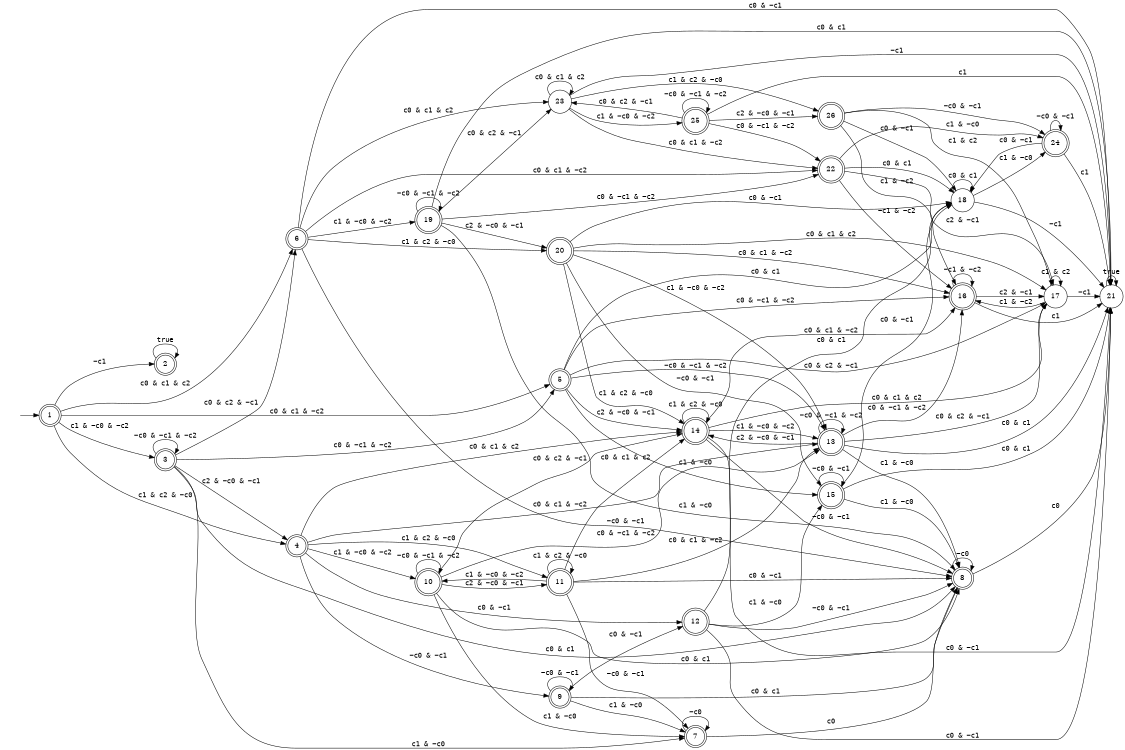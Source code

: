 digraph MONA_DFA {
 rankdir = LR;
 center = true;
 size = "7.5,10.5";
 edge [fontname = Courier];
 node [height = .5, width = .5];
 node [shape = doublecircle]; 1; 2; 3; 4; 5; 6; 7; 8; 9; 10; 11; 12; 13; 14; 15; 16; 19; 20; 22; 24; 25; 26;
 node [shape = circle]; 1;
 init [shape = plaintext, label = ""];
 init -> 1;
 1 -> 2 [label="~c1"];
 1 -> 3 [label="c1 & ~c0 & ~c2"];
 1 -> 4 [label="c1 & c2 & ~c0"];
 1 -> 5 [label="c0 & c1 & ~c2"];
 1 -> 6 [label="c0 & c1 & c2"];
 2 -> 2 [label="true"];
 3 -> 3 [label="~c0 & ~c1 & ~c2"];
 3 -> 4 [label="c2 & ~c0 & ~c1"];
 3 -> 7 [label="c1 & ~c0"];
 3 -> 5 [label="c0 & ~c1 & ~c2"];
 3 -> 6 [label="c0 & c2 & ~c1"];
 3 -> 8 [label="c0 & c1"];
 4 -> 9 [label="~c0 & ~c1"];
 4 -> 10 [label="c1 & ~c0 & ~c2"];
 4 -> 11 [label="c1 & c2 & ~c0"];
 4 -> 12 [label="c0 & ~c1"];
 4 -> 13 [label="c0 & c1 & ~c2"];
 4 -> 14 [label="c0 & c1 & c2"];
 5 -> 13 [label="~c0 & ~c1 & ~c2"];
 5 -> 14 [label="c2 & ~c0 & ~c1"];
 5 -> 15 [label="c1 & ~c0"];
 5 -> 16 [label="c0 & ~c1 & ~c2"];
 5 -> 17 [label="c0 & c2 & ~c1"];
 5 -> 18 [label="c0 & c1"];
 6 -> 8 [label="~c0 & ~c1"];
 6 -> 19 [label="c1 & ~c0 & ~c2"];
 6 -> 20 [label="c1 & c2 & ~c0"];
 6 -> 21 [label="c0 & ~c1"];
 6 -> 22 [label="c0 & c1 & ~c2"];
 6 -> 23 [label="c0 & c1 & c2"];
 7 -> 7 [label="~c0"];
 7 -> 8 [label="c0"];
 8 -> 8 [label="~c0"];
 8 -> 21 [label="c0"];
 9 -> 9 [label="~c0 & ~c1"];
 9 -> 7 [label="c1 & ~c0"];
 9 -> 12 [label="c0 & ~c1"];
 9 -> 8 [label="c0 & c1"];
 10 -> 10 [label="~c0 & ~c1 & ~c2"];
 10 -> 11 [label="c2 & ~c0 & ~c1"];
 10 -> 7 [label="c1 & ~c0"];
 10 -> 13 [label="c0 & ~c1 & ~c2"];
 10 -> 14 [label="c0 & c2 & ~c1"];
 10 -> 8 [label="c0 & c1"];
 11 -> 7 [label="~c0 & ~c1"];
 11 -> 10 [label="c1 & ~c0 & ~c2"];
 11 -> 11 [label="c1 & c2 & ~c0"];
 11 -> 8 [label="c0 & ~c1"];
 11 -> 13 [label="c0 & c1 & ~c2"];
 11 -> 14 [label="c0 & c1 & c2"];
 12 -> 8 [label="~c0 & ~c1"];
 12 -> 15 [label="c1 & ~c0"];
 12 -> 21 [label="c0 & ~c1"];
 12 -> 18 [label="c0 & c1"];
 13 -> 13 [label="~c0 & ~c1 & ~c2"];
 13 -> 14 [label="c2 & ~c0 & ~c1"];
 13 -> 8 [label="c1 & ~c0"];
 13 -> 16 [label="c0 & ~c1 & ~c2"];
 13 -> 17 [label="c0 & c2 & ~c1"];
 13 -> 21 [label="c0 & c1"];
 14 -> 8 [label="~c0 & ~c1"];
 14 -> 13 [label="c1 & ~c0 & ~c2"];
 14 -> 14 [label="c1 & c2 & ~c0"];
 14 -> 21 [label="c0 & ~c1"];
 14 -> 16 [label="c0 & c1 & ~c2"];
 14 -> 17 [label="c0 & c1 & c2"];
 15 -> 15 [label="~c0 & ~c1"];
 15 -> 8 [label="c1 & ~c0"];
 15 -> 18 [label="c0 & ~c1"];
 15 -> 21 [label="c0 & c1"];
 16 -> 16 [label="~c1 & ~c2"];
 16 -> 17 [label="c2 & ~c1"];
 16 -> 21 [label="c1"];
 17 -> 21 [label="~c1"];
 17 -> 16 [label="c1 & ~c2"];
 17 -> 17 [label="c1 & c2"];
 18 -> 21 [label="~c1"];
 18 -> 24 [label="c1 & ~c0"];
 18 -> 18 [label="c0 & c1"];
 19 -> 19 [label="~c0 & ~c1 & ~c2"];
 19 -> 20 [label="c2 & ~c0 & ~c1"];
 19 -> 8 [label="c1 & ~c0"];
 19 -> 22 [label="c0 & ~c1 & ~c2"];
 19 -> 23 [label="c0 & c2 & ~c1"];
 19 -> 21 [label="c0 & c1"];
 20 -> 15 [label="~c0 & ~c1"];
 20 -> 13 [label="c1 & ~c0 & ~c2"];
 20 -> 14 [label="c1 & c2 & ~c0"];
 20 -> 18 [label="c0 & ~c1"];
 20 -> 16 [label="c0 & c1 & ~c2"];
 20 -> 17 [label="c0 & c1 & c2"];
 21 -> 21 [label="true"];
 22 -> 16 [label="~c1 & ~c2"];
 22 -> 17 [label="c2 & ~c1"];
 22 -> 24 [label="c1 & ~c0"];
 22 -> 18 [label="c0 & c1"];
 23 -> 21 [label="~c1"];
 23 -> 25 [label="c1 & ~c0 & ~c2"];
 23 -> 26 [label="c1 & c2 & ~c0"];
 23 -> 22 [label="c0 & c1 & ~c2"];
 23 -> 23 [label="c0 & c1 & c2"];
 24 -> 24 [label="~c0 & ~c1"];
 24 -> 21 [label="c1"];
 24 -> 18 [label="c0 & ~c1"];
 25 -> 25 [label="~c0 & ~c1 & ~c2"];
 25 -> 26 [label="c2 & ~c0 & ~c1"];
 25 -> 21 [label="c1"];
 25 -> 22 [label="c0 & ~c1 & ~c2"];
 25 -> 23 [label="c0 & c2 & ~c1"];
 26 -> 24 [label="~c0 & ~c1"];
 26 -> 16 [label="c1 & ~c2"];
 26 -> 17 [label="c1 & c2"];
 26 -> 18 [label="c0 & ~c1"];
}